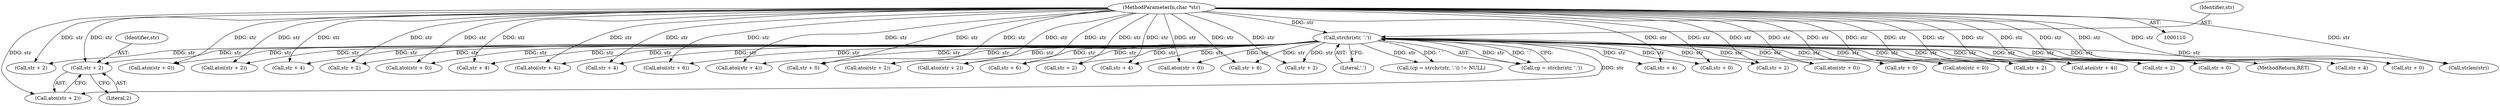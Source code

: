 digraph "0_postgres_4318daecc959886d001a6e79c6ea853e8b1dfb4b_0@pointer" {
"1000246" [label="(Call,str + 2)"];
"1000112" [label="(MethodParameterIn,char *str)"];
"1000124" [label="(Call,strchr(str, '.'))"];
"1000347" [label="(Call,str + 2)"];
"1000360" [label="(Call,atoi(str + 0))"];
"1000283" [label="(Call,atoi(str + 2))"];
"1000203" [label="(Call,str + 4)"];
"1000386" [label="(Call,str + 2)"];
"1000302" [label="(Call,atoi(str + 0))"];
"1000333" [label="(Call,str + 4)"];
"1000332" [label="(Call,atoi(str + 4))"];
"1000232" [label="(Call,str + 4)"];
"1000183" [label="(Call,atoi(str + 6))"];
"1000212" [label="(Call,str + 0)"];
"1000189" [label="(Call,str + 6)"];
"1000237" [label="(Call,str + 4)"];
"1000352" [label="(Call,str + 2)"];
"1000400" [label="(Call,str + 0)"];
"1000303" [label="(Call,str + 0)"];
"1000284" [label="(Call,str + 2)"];
"1000122" [label="(Call,cp = strchr(str, '.'))"];
"1000408" [label="(MethodReturn,RET)"];
"1000338" [label="(Call,str + 4)"];
"1000247" [label="(Identifier,str)"];
"1000245" [label="(Call,atoi(str + 2))"];
"1000248" [label="(Literal,2)"];
"1000197" [label="(Call,atoi(str + 4))"];
"1000124" [label="(Call,strchr(str, '.'))"];
"1000346" [label="(Call,atoi(str + 2))"];
"1000385" [label="(Call,atoi(str + 2))"];
"1000126" [label="(Literal,'.')"];
"1000391" [label="(Call,str + 2)"];
"1000399" [label="(Call,atoi(str + 0))"];
"1000184" [label="(Call,str + 6)"];
"1000198" [label="(Call,str + 4)"];
"1000125" [label="(Identifier,str)"];
"1000289" [label="(Call,str + 2)"];
"1000259" [label="(Call,atoi(str + 0))"];
"1000112" [label="(MethodParameterIn,char *str)"];
"1000211" [label="(Call,atoi(str + 0))"];
"1000231" [label="(Call,atoi(str + 4))"];
"1000246" [label="(Call,str + 2)"];
"1000251" [label="(Call,str + 2)"];
"1000260" [label="(Call,str + 0)"];
"1000361" [label="(Call,str + 0)"];
"1000160" [label="(Call,strlen(str))"];
"1000121" [label="(Call,(cp = strchr(str, '.')) != NULL)"];
"1000246" -> "1000245"  [label="AST: "];
"1000246" -> "1000248"  [label="CFG: "];
"1000247" -> "1000246"  [label="AST: "];
"1000248" -> "1000246"  [label="AST: "];
"1000245" -> "1000246"  [label="CFG: "];
"1000112" -> "1000246"  [label="DDG: str"];
"1000124" -> "1000246"  [label="DDG: str"];
"1000112" -> "1000110"  [label="AST: "];
"1000112" -> "1000408"  [label="DDG: str"];
"1000112" -> "1000124"  [label="DDG: str"];
"1000112" -> "1000160"  [label="DDG: str"];
"1000112" -> "1000183"  [label="DDG: str"];
"1000112" -> "1000184"  [label="DDG: str"];
"1000112" -> "1000189"  [label="DDG: str"];
"1000112" -> "1000197"  [label="DDG: str"];
"1000112" -> "1000198"  [label="DDG: str"];
"1000112" -> "1000203"  [label="DDG: str"];
"1000112" -> "1000211"  [label="DDG: str"];
"1000112" -> "1000212"  [label="DDG: str"];
"1000112" -> "1000231"  [label="DDG: str"];
"1000112" -> "1000232"  [label="DDG: str"];
"1000112" -> "1000237"  [label="DDG: str"];
"1000112" -> "1000245"  [label="DDG: str"];
"1000112" -> "1000251"  [label="DDG: str"];
"1000112" -> "1000259"  [label="DDG: str"];
"1000112" -> "1000260"  [label="DDG: str"];
"1000112" -> "1000283"  [label="DDG: str"];
"1000112" -> "1000284"  [label="DDG: str"];
"1000112" -> "1000289"  [label="DDG: str"];
"1000112" -> "1000302"  [label="DDG: str"];
"1000112" -> "1000303"  [label="DDG: str"];
"1000112" -> "1000332"  [label="DDG: str"];
"1000112" -> "1000333"  [label="DDG: str"];
"1000112" -> "1000338"  [label="DDG: str"];
"1000112" -> "1000346"  [label="DDG: str"];
"1000112" -> "1000347"  [label="DDG: str"];
"1000112" -> "1000352"  [label="DDG: str"];
"1000112" -> "1000360"  [label="DDG: str"];
"1000112" -> "1000361"  [label="DDG: str"];
"1000112" -> "1000385"  [label="DDG: str"];
"1000112" -> "1000386"  [label="DDG: str"];
"1000112" -> "1000391"  [label="DDG: str"];
"1000112" -> "1000399"  [label="DDG: str"];
"1000112" -> "1000400"  [label="DDG: str"];
"1000124" -> "1000122"  [label="AST: "];
"1000124" -> "1000126"  [label="CFG: "];
"1000125" -> "1000124"  [label="AST: "];
"1000126" -> "1000124"  [label="AST: "];
"1000122" -> "1000124"  [label="CFG: "];
"1000124" -> "1000408"  [label="DDG: str"];
"1000124" -> "1000121"  [label="DDG: str"];
"1000124" -> "1000121"  [label="DDG: '.'"];
"1000124" -> "1000122"  [label="DDG: str"];
"1000124" -> "1000122"  [label="DDG: '.'"];
"1000124" -> "1000160"  [label="DDG: str"];
"1000124" -> "1000183"  [label="DDG: str"];
"1000124" -> "1000184"  [label="DDG: str"];
"1000124" -> "1000189"  [label="DDG: str"];
"1000124" -> "1000197"  [label="DDG: str"];
"1000124" -> "1000198"  [label="DDG: str"];
"1000124" -> "1000203"  [label="DDG: str"];
"1000124" -> "1000211"  [label="DDG: str"];
"1000124" -> "1000212"  [label="DDG: str"];
"1000124" -> "1000231"  [label="DDG: str"];
"1000124" -> "1000232"  [label="DDG: str"];
"1000124" -> "1000237"  [label="DDG: str"];
"1000124" -> "1000245"  [label="DDG: str"];
"1000124" -> "1000251"  [label="DDG: str"];
"1000124" -> "1000259"  [label="DDG: str"];
"1000124" -> "1000260"  [label="DDG: str"];
"1000124" -> "1000283"  [label="DDG: str"];
"1000124" -> "1000284"  [label="DDG: str"];
"1000124" -> "1000289"  [label="DDG: str"];
"1000124" -> "1000302"  [label="DDG: str"];
"1000124" -> "1000303"  [label="DDG: str"];
"1000124" -> "1000332"  [label="DDG: str"];
"1000124" -> "1000333"  [label="DDG: str"];
"1000124" -> "1000338"  [label="DDG: str"];
"1000124" -> "1000346"  [label="DDG: str"];
"1000124" -> "1000347"  [label="DDG: str"];
"1000124" -> "1000352"  [label="DDG: str"];
"1000124" -> "1000360"  [label="DDG: str"];
"1000124" -> "1000361"  [label="DDG: str"];
"1000124" -> "1000385"  [label="DDG: str"];
"1000124" -> "1000386"  [label="DDG: str"];
"1000124" -> "1000391"  [label="DDG: str"];
"1000124" -> "1000399"  [label="DDG: str"];
"1000124" -> "1000400"  [label="DDG: str"];
}
